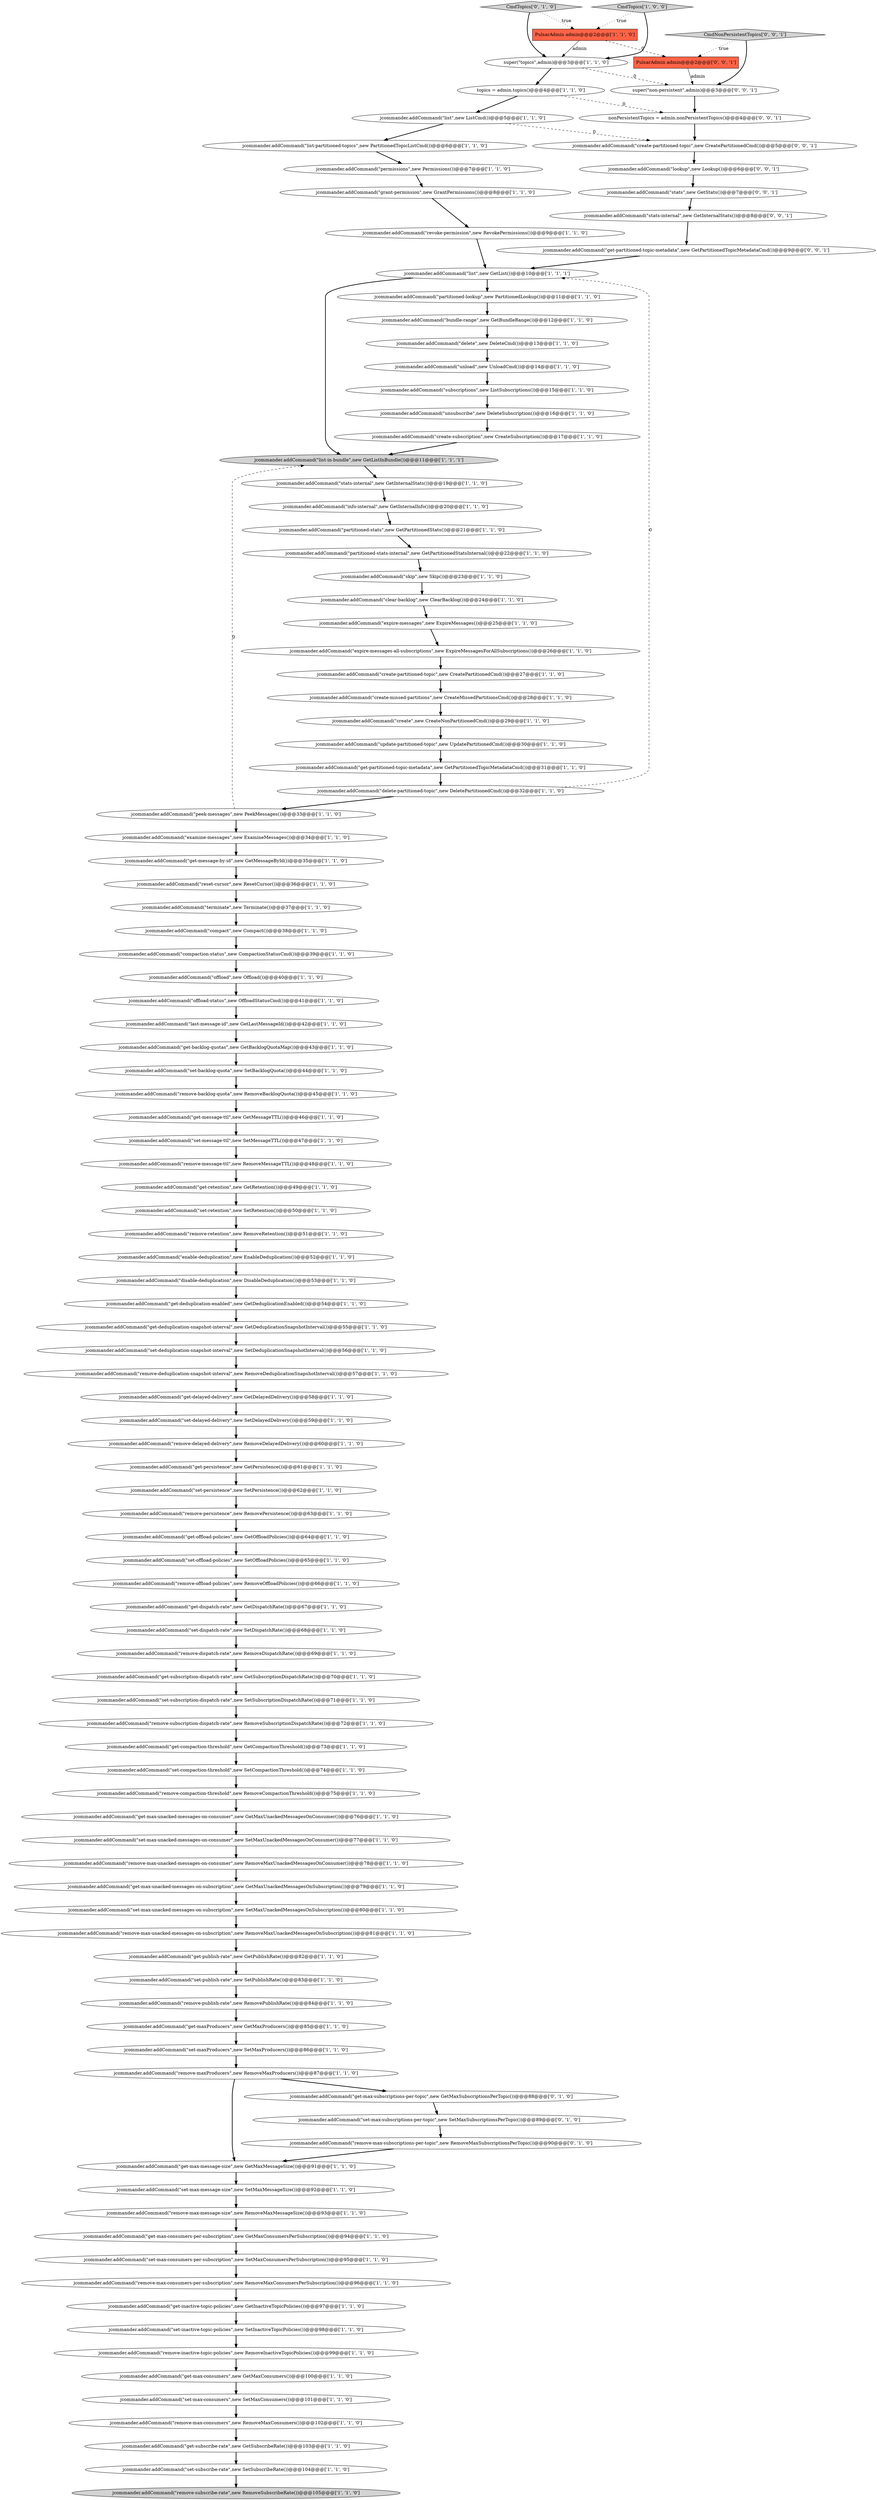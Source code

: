 digraph {
105 [style = filled, label = "CmdTopics['0', '1', '0']", fillcolor = lightgray, shape = diamond image = "AAA0AAABBB2BBB"];
77 [style = filled, label = "jcommander.addCommand(\"remove-deduplication-snapshot-interval\",new RemoveDeduplicationSnapshotInterval())@@@57@@@['1', '1', '0']", fillcolor = white, shape = ellipse image = "AAA0AAABBB1BBB"];
43 [style = filled, label = "jcommander.addCommand(\"peek-messages\",new PeekMessages())@@@33@@@['1', '1', '0']", fillcolor = white, shape = ellipse image = "AAA0AAABBB1BBB"];
46 [style = filled, label = "jcommander.addCommand(\"get-message-by-id\",new GetMessageById())@@@35@@@['1', '1', '0']", fillcolor = white, shape = ellipse image = "AAA0AAABBB1BBB"];
30 [style = filled, label = "jcommander.addCommand(\"disable-deduplication\",new DisableDeduplication())@@@53@@@['1', '1', '0']", fillcolor = white, shape = ellipse image = "AAA0AAABBB1BBB"];
40 [style = filled, label = "jcommander.addCommand(\"set-subscription-dispatch-rate\",new SetSubscriptionDispatchRate())@@@71@@@['1', '1', '0']", fillcolor = white, shape = ellipse image = "AAA0AAABBB1BBB"];
93 [style = filled, label = "jcommander.addCommand(\"get-backlog-quotas\",new GetBacklogQuotaMap())@@@43@@@['1', '1', '0']", fillcolor = white, shape = ellipse image = "AAA0AAABBB1BBB"];
17 [style = filled, label = "jcommander.addCommand(\"list\",new ListCmd())@@@5@@@['1', '1', '0']", fillcolor = white, shape = ellipse image = "AAA0AAABBB1BBB"];
20 [style = filled, label = "jcommander.addCommand(\"offload\",new Offload())@@@40@@@['1', '1', '0']", fillcolor = white, shape = ellipse image = "AAA0AAABBB1BBB"];
70 [style = filled, label = "jcommander.addCommand(\"get-compaction-threshold\",new GetCompactionThreshold())@@@73@@@['1', '1', '0']", fillcolor = white, shape = ellipse image = "AAA0AAABBB1BBB"];
4 [style = filled, label = "jcommander.addCommand(\"revoke-permission\",new RevokePermissions())@@@9@@@['1', '1', '0']", fillcolor = white, shape = ellipse image = "AAA0AAABBB1BBB"];
12 [style = filled, label = "jcommander.addCommand(\"get-offload-policies\",new GetOffloadPolicies())@@@64@@@['1', '1', '0']", fillcolor = white, shape = ellipse image = "AAA0AAABBB1BBB"];
16 [style = filled, label = "jcommander.addCommand(\"remove-inactive-topic-policies\",new RemoveInactiveTopicPolicies())@@@99@@@['1', '1', '0']", fillcolor = white, shape = ellipse image = "AAA0AAABBB1BBB"];
114 [style = filled, label = "PulsarAdmin admin@@@2@@@['0', '0', '1']", fillcolor = tomato, shape = box image = "AAA0AAABBB3BBB"];
48 [style = filled, label = "jcommander.addCommand(\"set-max-message-size\",new SetMaxMessageSize())@@@92@@@['1', '1', '0']", fillcolor = white, shape = ellipse image = "AAA0AAABBB1BBB"];
75 [style = filled, label = "jcommander.addCommand(\"get-max-unacked-messages-on-subscription\",new GetMaxUnackedMessagesOnSubscription())@@@79@@@['1', '1', '0']", fillcolor = white, shape = ellipse image = "AAA0AAABBB1BBB"];
3 [style = filled, label = "jcommander.addCommand(\"set-compaction-threshold\",new SetCompactionThreshold())@@@74@@@['1', '1', '0']", fillcolor = white, shape = ellipse image = "AAA0AAABBB1BBB"];
7 [style = filled, label = "jcommander.addCommand(\"get-max-unacked-messages-on-consumer\",new GetMaxUnackedMessagesOnConsumer())@@@76@@@['1', '1', '0']", fillcolor = white, shape = ellipse image = "AAA0AAABBB1BBB"];
73 [style = filled, label = "jcommander.addCommand(\"set-offload-policies\",new SetOffloadPolicies())@@@65@@@['1', '1', '0']", fillcolor = white, shape = ellipse image = "AAA0AAABBB1BBB"];
107 [style = filled, label = "jcommander.addCommand(\"stats-internal\",new GetInternalStats())@@@8@@@['0', '0', '1']", fillcolor = white, shape = ellipse image = "AAA0AAABBB3BBB"];
67 [style = filled, label = "jcommander.addCommand(\"set-max-unacked-messages-on-subscription\",new SetMaxUnackedMessagesOnSubscription())@@@80@@@['1', '1', '0']", fillcolor = white, shape = ellipse image = "AAA0AAABBB1BBB"];
27 [style = filled, label = "jcommander.addCommand(\"get-delayed-delivery\",new GetDelayedDelivery())@@@58@@@['1', '1', '0']", fillcolor = white, shape = ellipse image = "AAA0AAABBB1BBB"];
106 [style = filled, label = "jcommander.addCommand(\"get-partitioned-topic-metadata\",new GetPartitionedTopicMetadataCmd())@@@9@@@['0', '0', '1']", fillcolor = white, shape = ellipse image = "AAA0AAABBB3BBB"];
13 [style = filled, label = "jcommander.addCommand(\"create-subscription\",new CreateSubscription())@@@17@@@['1', '1', '0']", fillcolor = white, shape = ellipse image = "AAA0AAABBB1BBB"];
56 [style = filled, label = "jcommander.addCommand(\"stats-internal\",new GetInternalStats())@@@19@@@['1', '1', '0']", fillcolor = white, shape = ellipse image = "AAA0AAABBB1BBB"];
100 [style = filled, label = "jcommander.addCommand(\"subscriptions\",new ListSubscriptions())@@@15@@@['1', '1', '0']", fillcolor = white, shape = ellipse image = "AAA0AAABBB1BBB"];
62 [style = filled, label = "jcommander.addCommand(\"remove-retention\",new RemoveRetention())@@@51@@@['1', '1', '0']", fillcolor = white, shape = ellipse image = "AAA0AAABBB1BBB"];
69 [style = filled, label = "super(\"topics\",admin)@@@3@@@['1', '1', '0']", fillcolor = white, shape = ellipse image = "AAA0AAABBB1BBB"];
45 [style = filled, label = "jcommander.addCommand(\"set-backlog-quota\",new SetBacklogQuota())@@@44@@@['1', '1', '0']", fillcolor = white, shape = ellipse image = "AAA0AAABBB1BBB"];
103 [style = filled, label = "jcommander.addCommand(\"get-max-subscriptions-per-topic\",new GetMaxSubscriptionsPerTopic())@@@88@@@['0', '1', '0']", fillcolor = white, shape = ellipse image = "AAA1AAABBB2BBB"];
33 [style = filled, label = "jcommander.addCommand(\"remove-subscribe-rate\",new RemoveSubscribeRate())@@@105@@@['1', '1', '0']", fillcolor = lightgray, shape = ellipse image = "AAA0AAABBB1BBB"];
35 [style = filled, label = "jcommander.addCommand(\"expire-messages-all-subscriptions\",new ExpireMessagesForAllSubscriptions())@@@26@@@['1', '1', '0']", fillcolor = white, shape = ellipse image = "AAA0AAABBB1BBB"];
22 [style = filled, label = "jcommander.addCommand(\"get-partitioned-topic-metadata\",new GetPartitionedTopicMetadataCmd())@@@31@@@['1', '1', '0']", fillcolor = white, shape = ellipse image = "AAA0AAABBB1BBB"];
101 [style = filled, label = "jcommander.addCommand(\"get-subscribe-rate\",new GetSubscribeRate())@@@103@@@['1', '1', '0']", fillcolor = white, shape = ellipse image = "AAA0AAABBB1BBB"];
55 [style = filled, label = "jcommander.addCommand(\"unsubscribe\",new DeleteSubscription())@@@16@@@['1', '1', '0']", fillcolor = white, shape = ellipse image = "AAA0AAABBB1BBB"];
60 [style = filled, label = "jcommander.addCommand(\"create\",new CreateNonPartitionedCmd())@@@29@@@['1', '1', '0']", fillcolor = white, shape = ellipse image = "AAA0AAABBB1BBB"];
91 [style = filled, label = "jcommander.addCommand(\"enable-deduplication\",new EnableDeduplication())@@@52@@@['1', '1', '0']", fillcolor = white, shape = ellipse image = "AAA0AAABBB1BBB"];
53 [style = filled, label = "jcommander.addCommand(\"remove-offload-policies\",new RemoveOffloadPolicies())@@@66@@@['1', '1', '0']", fillcolor = white, shape = ellipse image = "AAA0AAABBB1BBB"];
72 [style = filled, label = "jcommander.addCommand(\"partitioned-stats-internal\",new GetPartitionedStatsInternal())@@@22@@@['1', '1', '0']", fillcolor = white, shape = ellipse image = "AAA0AAABBB1BBB"];
97 [style = filled, label = "jcommander.addCommand(\"get-message-ttl\",new GetMessageTTL())@@@46@@@['1', '1', '0']", fillcolor = white, shape = ellipse image = "AAA0AAABBB1BBB"];
44 [style = filled, label = "jcommander.addCommand(\"set-message-ttl\",new SetMessageTTL())@@@47@@@['1', '1', '0']", fillcolor = white, shape = ellipse image = "AAA0AAABBB1BBB"];
10 [style = filled, label = "jcommander.addCommand(\"examine-messages\",new ExamineMessages())@@@34@@@['1', '1', '0']", fillcolor = white, shape = ellipse image = "AAA0AAABBB1BBB"];
51 [style = filled, label = "jcommander.addCommand(\"get-subscription-dispatch-rate\",new GetSubscriptionDispatchRate())@@@70@@@['1', '1', '0']", fillcolor = white, shape = ellipse image = "AAA0AAABBB1BBB"];
57 [style = filled, label = "jcommander.addCommand(\"partitioned-lookup\",new PartitionedLookup())@@@11@@@['1', '1', '0']", fillcolor = white, shape = ellipse image = "AAA0AAABBB1BBB"];
32 [style = filled, label = "jcommander.addCommand(\"get-maxProducers\",new GetMaxProducers())@@@85@@@['1', '1', '0']", fillcolor = white, shape = ellipse image = "AAA0AAABBB1BBB"];
59 [style = filled, label = "jcommander.addCommand(\"get-persistence\",new GetPersistence())@@@61@@@['1', '1', '0']", fillcolor = white, shape = ellipse image = "AAA0AAABBB1BBB"];
90 [style = filled, label = "jcommander.addCommand(\"unload\",new UnloadCmd())@@@14@@@['1', '1', '0']", fillcolor = white, shape = ellipse image = "AAA0AAABBB1BBB"];
8 [style = filled, label = "jcommander.addCommand(\"get-max-message-size\",new GetMaxMessageSize())@@@91@@@['1', '1', '0']", fillcolor = white, shape = ellipse image = "AAA0AAABBB1BBB"];
29 [style = filled, label = "jcommander.addCommand(\"set-max-consumers\",new SetMaxConsumers())@@@101@@@['1', '1', '0']", fillcolor = white, shape = ellipse image = "AAA0AAABBB1BBB"];
112 [style = filled, label = "nonPersistentTopics = admin.nonPersistentTopics()@@@4@@@['0', '0', '1']", fillcolor = white, shape = ellipse image = "AAA0AAABBB3BBB"];
0 [style = filled, label = "CmdTopics['1', '0', '0']", fillcolor = lightgray, shape = diamond image = "AAA0AAABBB1BBB"];
39 [style = filled, label = "jcommander.addCommand(\"set-persistence\",new SetPersistence())@@@62@@@['1', '1', '0']", fillcolor = white, shape = ellipse image = "AAA0AAABBB1BBB"];
37 [style = filled, label = "jcommander.addCommand(\"set-max-unacked-messages-on-consumer\",new SetMaxUnackedMessagesOnConsumer())@@@77@@@['1', '1', '0']", fillcolor = white, shape = ellipse image = "AAA0AAABBB1BBB"];
88 [style = filled, label = "jcommander.addCommand(\"grant-permission\",new GrantPermissions())@@@8@@@['1', '1', '0']", fillcolor = white, shape = ellipse image = "AAA0AAABBB1BBB"];
65 [style = filled, label = "jcommander.addCommand(\"reset-cursor\",new ResetCursor())@@@36@@@['1', '1', '0']", fillcolor = white, shape = ellipse image = "AAA0AAABBB1BBB"];
84 [style = filled, label = "jcommander.addCommand(\"get-inactive-topic-policies\",new GetInactiveTopicPolicies())@@@97@@@['1', '1', '0']", fillcolor = white, shape = ellipse image = "AAA0AAABBB1BBB"];
28 [style = filled, label = "jcommander.addCommand(\"set-subscribe-rate\",new SetSubscribeRate())@@@104@@@['1', '1', '0']", fillcolor = white, shape = ellipse image = "AAA0AAABBB1BBB"];
41 [style = filled, label = "jcommander.addCommand(\"set-inactive-topic-policies\",new SetInactiveTopicPolicies())@@@98@@@['1', '1', '0']", fillcolor = white, shape = ellipse image = "AAA0AAABBB1BBB"];
82 [style = filled, label = "jcommander.addCommand(\"get-publish-rate\",new GetPublishRate())@@@82@@@['1', '1', '0']", fillcolor = white, shape = ellipse image = "AAA0AAABBB1BBB"];
113 [style = filled, label = "jcommander.addCommand(\"create-partitioned-topic\",new CreatePartitionedCmd())@@@5@@@['0', '0', '1']", fillcolor = white, shape = ellipse image = "AAA0AAABBB3BBB"];
14 [style = filled, label = "jcommander.addCommand(\"remove-backlog-quota\",new RemoveBacklogQuota())@@@45@@@['1', '1', '0']", fillcolor = white, shape = ellipse image = "AAA0AAABBB1BBB"];
98 [style = filled, label = "jcommander.addCommand(\"get-dispatch-rate\",new GetDispatchRate())@@@67@@@['1', '1', '0']", fillcolor = white, shape = ellipse image = "AAA0AAABBB1BBB"];
87 [style = filled, label = "jcommander.addCommand(\"permissions\",new Permissions())@@@7@@@['1', '1', '0']", fillcolor = white, shape = ellipse image = "AAA0AAABBB1BBB"];
38 [style = filled, label = "jcommander.addCommand(\"get-deduplication-snapshot-interval\",new GetDeduplicationSnapshotInterval())@@@55@@@['1', '1', '0']", fillcolor = white, shape = ellipse image = "AAA0AAABBB1BBB"];
31 [style = filled, label = "jcommander.addCommand(\"remove-publish-rate\",new RemovePublishRate())@@@84@@@['1', '1', '0']", fillcolor = white, shape = ellipse image = "AAA0AAABBB1BBB"];
15 [style = filled, label = "topics = admin.topics()@@@4@@@['1', '1', '0']", fillcolor = white, shape = ellipse image = "AAA0AAABBB1BBB"];
26 [style = filled, label = "jcommander.addCommand(\"get-deduplication-enabled\",new GetDeduplicationEnabled())@@@54@@@['1', '1', '0']", fillcolor = white, shape = ellipse image = "AAA0AAABBB1BBB"];
66 [style = filled, label = "jcommander.addCommand(\"delete-partitioned-topic\",new DeletePartitionedCmd())@@@32@@@['1', '1', '0']", fillcolor = white, shape = ellipse image = "AAA0AAABBB1BBB"];
81 [style = filled, label = "jcommander.addCommand(\"compaction-status\",new CompactionStatusCmd())@@@39@@@['1', '1', '0']", fillcolor = white, shape = ellipse image = "AAA0AAABBB1BBB"];
92 [style = filled, label = "jcommander.addCommand(\"remove-message-ttl\",new RemoveMessageTTL())@@@48@@@['1', '1', '0']", fillcolor = white, shape = ellipse image = "AAA0AAABBB1BBB"];
19 [style = filled, label = "jcommander.addCommand(\"get-max-consumers-per-subscription\",new GetMaxConsumersPerSubscription())@@@94@@@['1', '1', '0']", fillcolor = white, shape = ellipse image = "AAA0AAABBB1BBB"];
64 [style = filled, label = "jcommander.addCommand(\"clear-backlog\",new ClearBacklog())@@@24@@@['1', '1', '0']", fillcolor = white, shape = ellipse image = "AAA0AAABBB1BBB"];
42 [style = filled, label = "jcommander.addCommand(\"remove-maxProducers\",new RemoveMaxProducers())@@@87@@@['1', '1', '0']", fillcolor = white, shape = ellipse image = "AAA0AAABBB1BBB"];
89 [style = filled, label = "jcommander.addCommand(\"create-missed-partitions\",new CreateMissedPartitionsCmd())@@@28@@@['1', '1', '0']", fillcolor = white, shape = ellipse image = "AAA0AAABBB1BBB"];
83 [style = filled, label = "jcommander.addCommand(\"expire-messages\",new ExpireMessages())@@@25@@@['1', '1', '0']", fillcolor = white, shape = ellipse image = "AAA0AAABBB1BBB"];
2 [style = filled, label = "jcommander.addCommand(\"remove-delayed-delivery\",new RemoveDelayedDelivery())@@@60@@@['1', '1', '0']", fillcolor = white, shape = ellipse image = "AAA0AAABBB1BBB"];
78 [style = filled, label = "jcommander.addCommand(\"remove-max-message-size\",new RemoveMaxMessageSize())@@@93@@@['1', '1', '0']", fillcolor = white, shape = ellipse image = "AAA0AAABBB1BBB"];
63 [style = filled, label = "jcommander.addCommand(\"list-partitioned-topics\",new PartitionedTopicListCmd())@@@6@@@['1', '1', '0']", fillcolor = white, shape = ellipse image = "AAA0AAABBB1BBB"];
50 [style = filled, label = "jcommander.addCommand(\"terminate\",new Terminate())@@@37@@@['1', '1', '0']", fillcolor = white, shape = ellipse image = "AAA0AAABBB1BBB"];
58 [style = filled, label = "jcommander.addCommand(\"set-publish-rate\",new SetPublishRate())@@@83@@@['1', '1', '0']", fillcolor = white, shape = ellipse image = "AAA0AAABBB1BBB"];
25 [style = filled, label = "jcommander.addCommand(\"last-message-id\",new GetLastMessageId())@@@42@@@['1', '1', '0']", fillcolor = white, shape = ellipse image = "AAA0AAABBB1BBB"];
102 [style = filled, label = "jcommander.addCommand(\"remove-max-subscriptions-per-topic\",new RemoveMaxSubscriptionsPerTopic())@@@90@@@['0', '1', '0']", fillcolor = white, shape = ellipse image = "AAA1AAABBB2BBB"];
74 [style = filled, label = "jcommander.addCommand(\"skip\",new Skip())@@@23@@@['1', '1', '0']", fillcolor = white, shape = ellipse image = "AAA0AAABBB1BBB"];
104 [style = filled, label = "jcommander.addCommand(\"set-max-subscriptions-per-topic\",new SetMaxSubscriptionsPerTopic())@@@89@@@['0', '1', '0']", fillcolor = white, shape = ellipse image = "AAA1AAABBB2BBB"];
36 [style = filled, label = "jcommander.addCommand(\"remove-max-unacked-messages-on-subscription\",new RemoveMaxUnackedMessagesOnSubscription())@@@81@@@['1', '1', '0']", fillcolor = white, shape = ellipse image = "AAA0AAABBB1BBB"];
52 [style = filled, label = "jcommander.addCommand(\"remove-max-unacked-messages-on-consumer\",new RemoveMaxUnackedMessagesOnConsumer())@@@78@@@['1', '1', '0']", fillcolor = white, shape = ellipse image = "AAA0AAABBB1BBB"];
94 [style = filled, label = "jcommander.addCommand(\"set-deduplication-snapshot-interval\",new SetDeduplicationSnapshotInterval())@@@56@@@['1', '1', '0']", fillcolor = white, shape = ellipse image = "AAA0AAABBB1BBB"];
68 [style = filled, label = "jcommander.addCommand(\"partitioned-stats\",new GetPartitionedStats())@@@21@@@['1', '1', '0']", fillcolor = white, shape = ellipse image = "AAA0AAABBB1BBB"];
79 [style = filled, label = "jcommander.addCommand(\"bundle-range\",new GetBundleRange())@@@12@@@['1', '1', '0']", fillcolor = white, shape = ellipse image = "AAA0AAABBB1BBB"];
95 [style = filled, label = "jcommander.addCommand(\"remove-dispatch-rate\",new RemoveDispatchRate())@@@69@@@['1', '1', '0']", fillcolor = white, shape = ellipse image = "AAA0AAABBB1BBB"];
110 [style = filled, label = "jcommander.addCommand(\"lookup\",new Lookup())@@@6@@@['0', '0', '1']", fillcolor = white, shape = ellipse image = "AAA0AAABBB3BBB"];
21 [style = filled, label = "jcommander.addCommand(\"get-max-consumers\",new GetMaxConsumers())@@@100@@@['1', '1', '0']", fillcolor = white, shape = ellipse image = "AAA0AAABBB1BBB"];
86 [style = filled, label = "jcommander.addCommand(\"list\",new GetList())@@@10@@@['1', '1', '1']", fillcolor = white, shape = ellipse image = "AAA0AAABBB1BBB"];
47 [style = filled, label = "jcommander.addCommand(\"remove-subscription-dispatch-rate\",new RemoveSubscriptionDispatchRate())@@@72@@@['1', '1', '0']", fillcolor = white, shape = ellipse image = "AAA0AAABBB1BBB"];
108 [style = filled, label = "CmdNonPersistentTopics['0', '0', '1']", fillcolor = lightgray, shape = diamond image = "AAA0AAABBB3BBB"];
54 [style = filled, label = "jcommander.addCommand(\"update-partitioned-topic\",new UpdatePartitionedCmd())@@@30@@@['1', '1', '0']", fillcolor = white, shape = ellipse image = "AAA0AAABBB1BBB"];
34 [style = filled, label = "jcommander.addCommand(\"offload-status\",new OffloadStatusCmd())@@@41@@@['1', '1', '0']", fillcolor = white, shape = ellipse image = "AAA0AAABBB1BBB"];
6 [style = filled, label = "jcommander.addCommand(\"remove-persistence\",new RemovePersistence())@@@63@@@['1', '1', '0']", fillcolor = white, shape = ellipse image = "AAA0AAABBB1BBB"];
49 [style = filled, label = "jcommander.addCommand(\"set-delayed-delivery\",new SetDelayedDelivery())@@@59@@@['1', '1', '0']", fillcolor = white, shape = ellipse image = "AAA0AAABBB1BBB"];
5 [style = filled, label = "jcommander.addCommand(\"info-internal\",new GetInternalInfo())@@@20@@@['1', '1', '0']", fillcolor = white, shape = ellipse image = "AAA0AAABBB1BBB"];
18 [style = filled, label = "jcommander.addCommand(\"remove-max-consumers-per-subscription\",new RemoveMaxConsumersPerSubscription())@@@96@@@['1', '1', '0']", fillcolor = white, shape = ellipse image = "AAA0AAABBB1BBB"];
76 [style = filled, label = "jcommander.addCommand(\"create-partitioned-topic\",new CreatePartitionedCmd())@@@27@@@['1', '1', '0']", fillcolor = white, shape = ellipse image = "AAA0AAABBB1BBB"];
24 [style = filled, label = "jcommander.addCommand(\"remove-max-consumers\",new RemoveMaxConsumers())@@@102@@@['1', '1', '0']", fillcolor = white, shape = ellipse image = "AAA0AAABBB1BBB"];
23 [style = filled, label = "jcommander.addCommand(\"set-max-consumers-per-subscription\",new SetMaxConsumersPerSubscription())@@@95@@@['1', '1', '0']", fillcolor = white, shape = ellipse image = "AAA0AAABBB1BBB"];
61 [style = filled, label = "jcommander.addCommand(\"get-retention\",new GetRetention())@@@49@@@['1', '1', '0']", fillcolor = white, shape = ellipse image = "AAA0AAABBB1BBB"];
85 [style = filled, label = "jcommander.addCommand(\"list-in-bundle\",new GetListInBundle())@@@11@@@['1', '1', '1']", fillcolor = lightgray, shape = ellipse image = "AAA0AAABBB1BBB"];
9 [style = filled, label = "jcommander.addCommand(\"set-dispatch-rate\",new SetDispatchRate())@@@68@@@['1', '1', '0']", fillcolor = white, shape = ellipse image = "AAA0AAABBB1BBB"];
109 [style = filled, label = "super(\"non-persistent\",admin)@@@3@@@['0', '0', '1']", fillcolor = white, shape = ellipse image = "AAA0AAABBB3BBB"];
71 [style = filled, label = "jcommander.addCommand(\"set-maxProducers\",new SetMaxProducers())@@@86@@@['1', '1', '0']", fillcolor = white, shape = ellipse image = "AAA0AAABBB1BBB"];
99 [style = filled, label = "PulsarAdmin admin@@@2@@@['1', '1', '0']", fillcolor = tomato, shape = box image = "AAA0AAABBB1BBB"];
80 [style = filled, label = "jcommander.addCommand(\"compact\",new Compact())@@@38@@@['1', '1', '0']", fillcolor = white, shape = ellipse image = "AAA0AAABBB1BBB"];
96 [style = filled, label = "jcommander.addCommand(\"remove-compaction-threshold\",new RemoveCompactionThreshold())@@@75@@@['1', '1', '0']", fillcolor = white, shape = ellipse image = "AAA0AAABBB1BBB"];
11 [style = filled, label = "jcommander.addCommand(\"delete\",new DeleteCmd())@@@13@@@['1', '1', '0']", fillcolor = white, shape = ellipse image = "AAA0AAABBB1BBB"];
111 [style = filled, label = "jcommander.addCommand(\"stats\",new GetStats())@@@7@@@['0', '0', '1']", fillcolor = white, shape = ellipse image = "AAA0AAABBB3BBB"];
1 [style = filled, label = "jcommander.addCommand(\"set-retention\",new SetRetention())@@@50@@@['1', '1', '0']", fillcolor = white, shape = ellipse image = "AAA0AAABBB1BBB"];
0->69 [style = bold, label=""];
68->72 [style = bold, label=""];
26->38 [style = bold, label=""];
77->27 [style = bold, label=""];
74->64 [style = bold, label=""];
8->48 [style = bold, label=""];
15->112 [style = dashed, label="0"];
43->10 [style = bold, label=""];
57->79 [style = bold, label=""];
36->82 [style = bold, label=""];
19->23 [style = bold, label=""];
100->55 [style = bold, label=""];
93->45 [style = bold, label=""];
31->32 [style = bold, label=""];
108->114 [style = dotted, label="true"];
110->111 [style = bold, label=""];
2->59 [style = bold, label=""];
42->103 [style = bold, label=""];
7->37 [style = bold, label=""];
94->77 [style = bold, label=""];
70->3 [style = bold, label=""];
76->89 [style = bold, label=""];
6->12 [style = bold, label=""];
63->87 [style = bold, label=""];
109->112 [style = bold, label=""];
58->31 [style = bold, label=""];
22->66 [style = bold, label=""];
34->25 [style = bold, label=""];
48->78 [style = bold, label=""];
49->2 [style = bold, label=""];
83->35 [style = bold, label=""];
86->57 [style = bold, label=""];
98->9 [style = bold, label=""];
108->109 [style = bold, label=""];
105->99 [style = dotted, label="true"];
17->63 [style = bold, label=""];
44->92 [style = bold, label=""];
113->110 [style = bold, label=""];
30->26 [style = bold, label=""];
40->47 [style = bold, label=""];
12->73 [style = bold, label=""];
99->69 [style = solid, label="admin"];
82->58 [style = bold, label=""];
107->106 [style = bold, label=""];
85->56 [style = bold, label=""];
80->81 [style = bold, label=""];
84->41 [style = bold, label=""];
87->88 [style = bold, label=""];
17->113 [style = dashed, label="0"];
89->60 [style = bold, label=""];
88->4 [style = bold, label=""];
53->98 [style = bold, label=""];
59->39 [style = bold, label=""];
41->16 [style = bold, label=""];
111->107 [style = bold, label=""];
28->33 [style = bold, label=""];
14->97 [style = bold, label=""];
3->96 [style = bold, label=""];
114->109 [style = solid, label="admin"];
13->85 [style = bold, label=""];
23->18 [style = bold, label=""];
71->42 [style = bold, label=""];
56->5 [style = bold, label=""];
9->95 [style = bold, label=""];
102->8 [style = bold, label=""];
45->14 [style = bold, label=""];
1->62 [style = bold, label=""];
78->19 [style = bold, label=""];
95->51 [style = bold, label=""];
4->86 [style = bold, label=""];
18->84 [style = bold, label=""];
24->101 [style = bold, label=""];
0->99 [style = dotted, label="true"];
47->70 [style = bold, label=""];
86->85 [style = bold, label=""];
15->17 [style = bold, label=""];
81->20 [style = bold, label=""];
38->94 [style = bold, label=""];
39->6 [style = bold, label=""];
103->104 [style = bold, label=""];
50->80 [style = bold, label=""];
62->91 [style = bold, label=""];
60->54 [style = bold, label=""];
72->74 [style = bold, label=""];
35->76 [style = bold, label=""];
46->65 [style = bold, label=""];
5->68 [style = bold, label=""];
54->22 [style = bold, label=""];
51->40 [style = bold, label=""];
27->49 [style = bold, label=""];
99->114 [style = dashed, label="0"];
66->86 [style = dashed, label="0"];
91->30 [style = bold, label=""];
92->61 [style = bold, label=""];
96->7 [style = bold, label=""];
69->109 [style = dashed, label="0"];
79->11 [style = bold, label=""];
69->15 [style = bold, label=""];
64->83 [style = bold, label=""];
104->102 [style = bold, label=""];
11->90 [style = bold, label=""];
55->13 [style = bold, label=""];
10->46 [style = bold, label=""];
101->28 [style = bold, label=""];
20->34 [style = bold, label=""];
32->71 [style = bold, label=""];
66->43 [style = bold, label=""];
37->52 [style = bold, label=""];
61->1 [style = bold, label=""];
97->44 [style = bold, label=""];
75->67 [style = bold, label=""];
21->29 [style = bold, label=""];
106->86 [style = bold, label=""];
105->69 [style = bold, label=""];
16->21 [style = bold, label=""];
90->100 [style = bold, label=""];
67->36 [style = bold, label=""];
65->50 [style = bold, label=""];
42->8 [style = bold, label=""];
112->113 [style = bold, label=""];
43->85 [style = dashed, label="0"];
29->24 [style = bold, label=""];
73->53 [style = bold, label=""];
25->93 [style = bold, label=""];
52->75 [style = bold, label=""];
}
